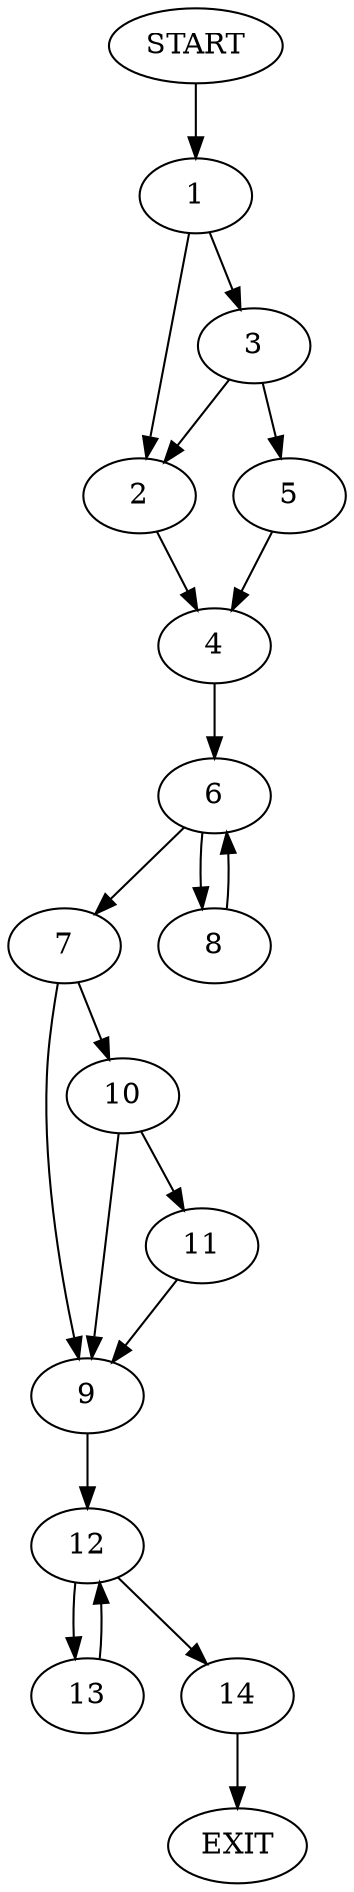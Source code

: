 digraph {
0 [label="START"]
15 [label="EXIT"]
0 -> 1
1 -> 2
1 -> 3
2 -> 4
3 -> 2
3 -> 5
5 -> 4
4 -> 6
6 -> 7
6 -> 8
8 -> 6
7 -> 9
7 -> 10
10 -> 9
10 -> 11
9 -> 12
11 -> 9
12 -> 13
12 -> 14
13 -> 12
14 -> 15
}
